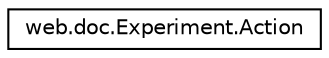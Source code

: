 digraph "Graphical Class Hierarchy"
{
 // LATEX_PDF_SIZE
  edge [fontname="Helvetica",fontsize="10",labelfontname="Helvetica",labelfontsize="10"];
  node [fontname="Helvetica",fontsize="10",shape=record];
  rankdir="LR";
  Node0 [label="web.doc.Experiment.Action",height=0.2,width=0.4,color="black", fillcolor="white", style="filled",URL="$df/d3c/classweb_1_1doc_1_1Experiment_1_1Action.html",tooltip=" "];
}
